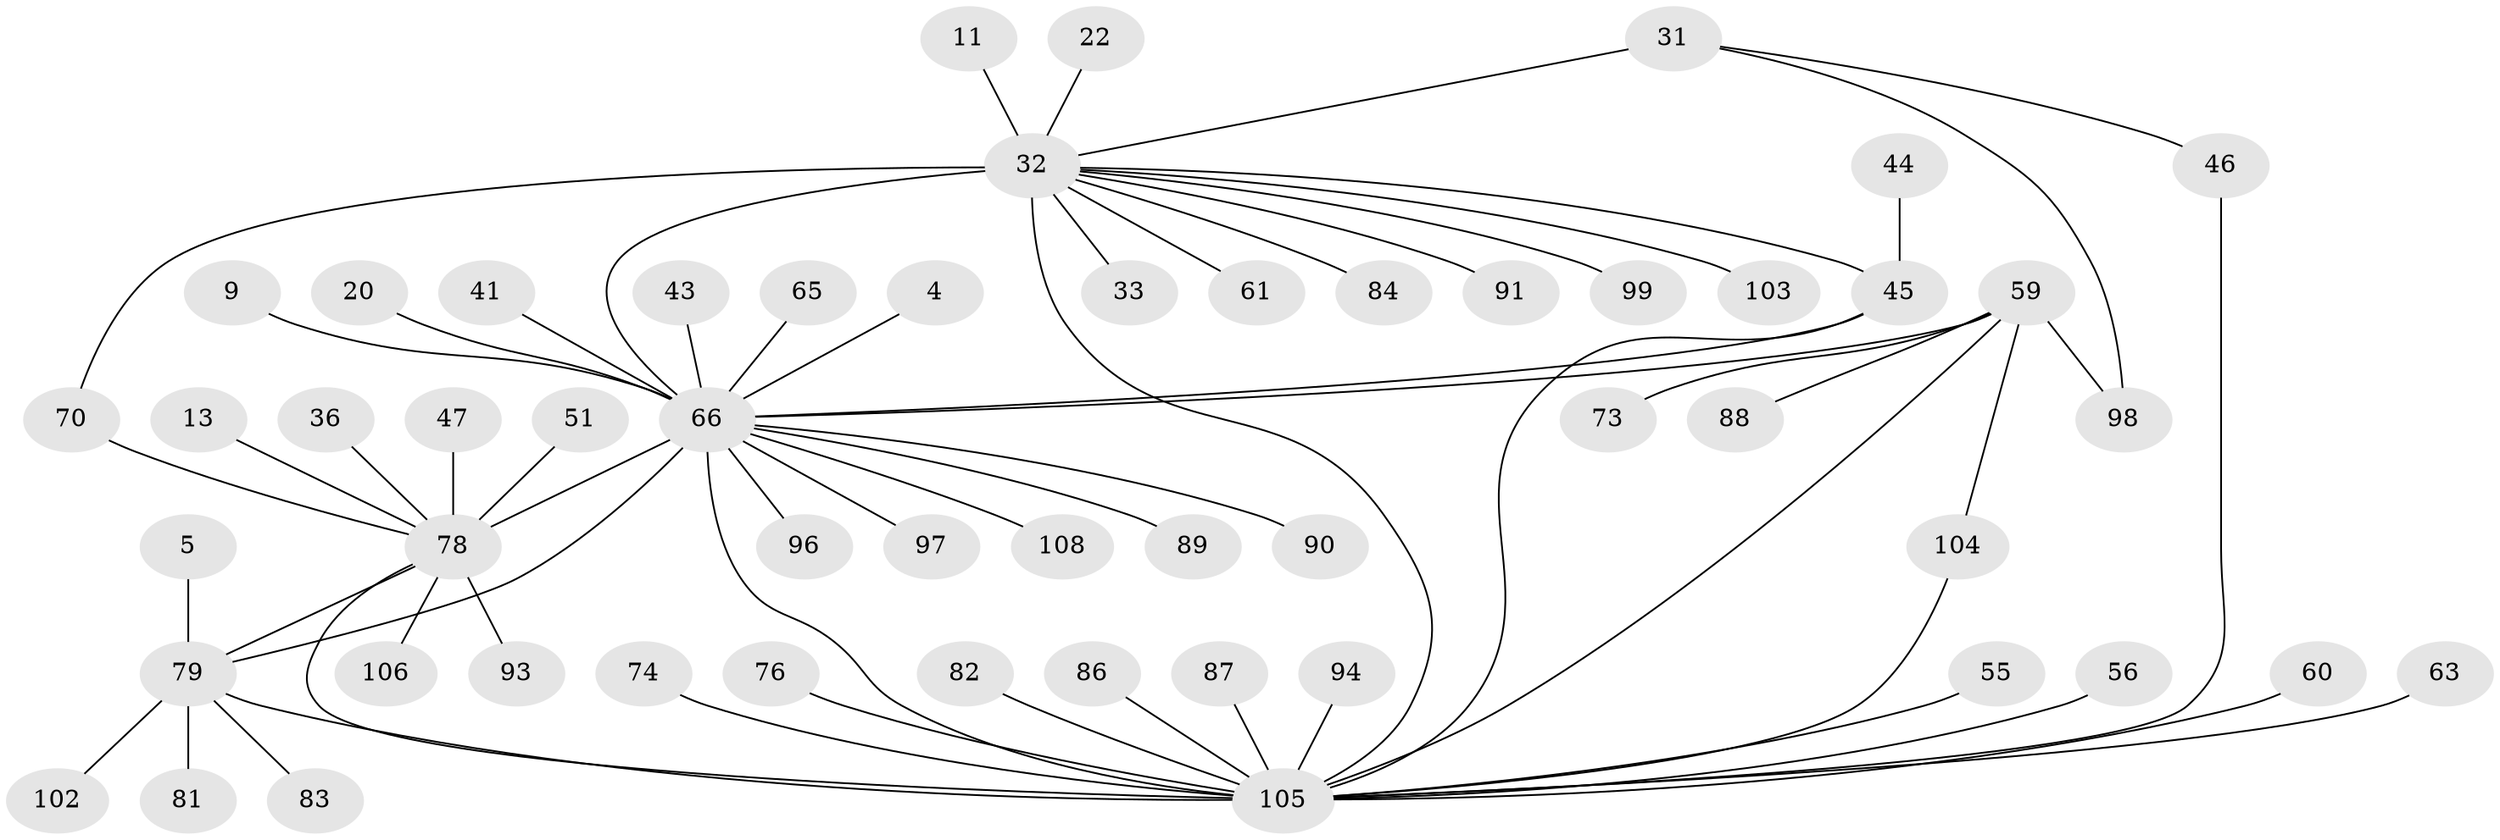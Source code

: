 // original degree distribution, {8: 0.018518518518518517, 26: 0.009259259259259259, 11: 0.018518518518518517, 1: 0.4351851851851852, 7: 0.037037037037037035, 5: 0.07407407407407407, 13: 0.018518518518518517, 3: 0.12962962962962962, 6: 0.018518518518518517, 2: 0.18518518518518517, 17: 0.009259259259259259, 14: 0.009259259259259259, 4: 0.037037037037037035}
// Generated by graph-tools (version 1.1) at 2025/47/03/09/25 04:47:25]
// undirected, 54 vertices, 64 edges
graph export_dot {
graph [start="1"]
  node [color=gray90,style=filled];
  4;
  5;
  9;
  11;
  13;
  20;
  22;
  31;
  32 [super="+14"];
  33;
  36;
  41;
  43;
  44;
  45 [super="+24+26"];
  46;
  47;
  51;
  55;
  56;
  59 [super="+7+16"];
  60;
  61;
  63;
  65;
  66 [super="+2+48+21"];
  70 [super="+34"];
  73;
  74;
  76;
  78 [super="+68+72+35+42"];
  79 [super="+67+27"];
  81 [super="+62"];
  82;
  83;
  84;
  86;
  87;
  88 [super="+17"];
  89;
  90;
  91;
  93;
  94;
  96;
  97 [super="+75+77"];
  98 [super="+64"];
  99;
  102;
  103 [super="+37"];
  104;
  105 [super="+10+53+85+101"];
  106;
  108 [super="+107"];
  4 -- 66;
  5 -- 79;
  9 -- 66;
  11 -- 32;
  13 -- 78;
  20 -- 66;
  22 -- 32;
  31 -- 46;
  31 -- 98;
  31 -- 32 [weight=2];
  32 -- 66 [weight=8];
  32 -- 70;
  32 -- 84;
  32 -- 91;
  32 -- 33;
  32 -- 99;
  32 -- 105 [weight=3];
  32 -- 45;
  32 -- 61;
  32 -- 103;
  36 -- 78;
  41 -- 66 [weight=2];
  43 -- 66;
  44 -- 45;
  45 -- 66 [weight=8];
  45 -- 105 [weight=2];
  46 -- 105;
  47 -- 78;
  51 -- 78;
  55 -- 105;
  56 -- 105;
  59 -- 66 [weight=6];
  59 -- 98;
  59 -- 73;
  59 -- 104;
  59 -- 105 [weight=3];
  59 -- 88;
  60 -- 105;
  63 -- 105;
  65 -- 66;
  66 -- 78 [weight=6];
  66 -- 97 [weight=2];
  66 -- 79 [weight=8];
  66 -- 96 [weight=2];
  66 -- 89;
  66 -- 90;
  66 -- 108;
  66 -- 105 [weight=2];
  70 -- 78;
  74 -- 105;
  76 -- 105;
  78 -- 106;
  78 -- 93;
  78 -- 79 [weight=3];
  78 -- 105;
  79 -- 102;
  79 -- 81;
  79 -- 83;
  79 -- 105 [weight=6];
  82 -- 105;
  86 -- 105 [weight=2];
  87 -- 105;
  94 -- 105;
  104 -- 105;
}
